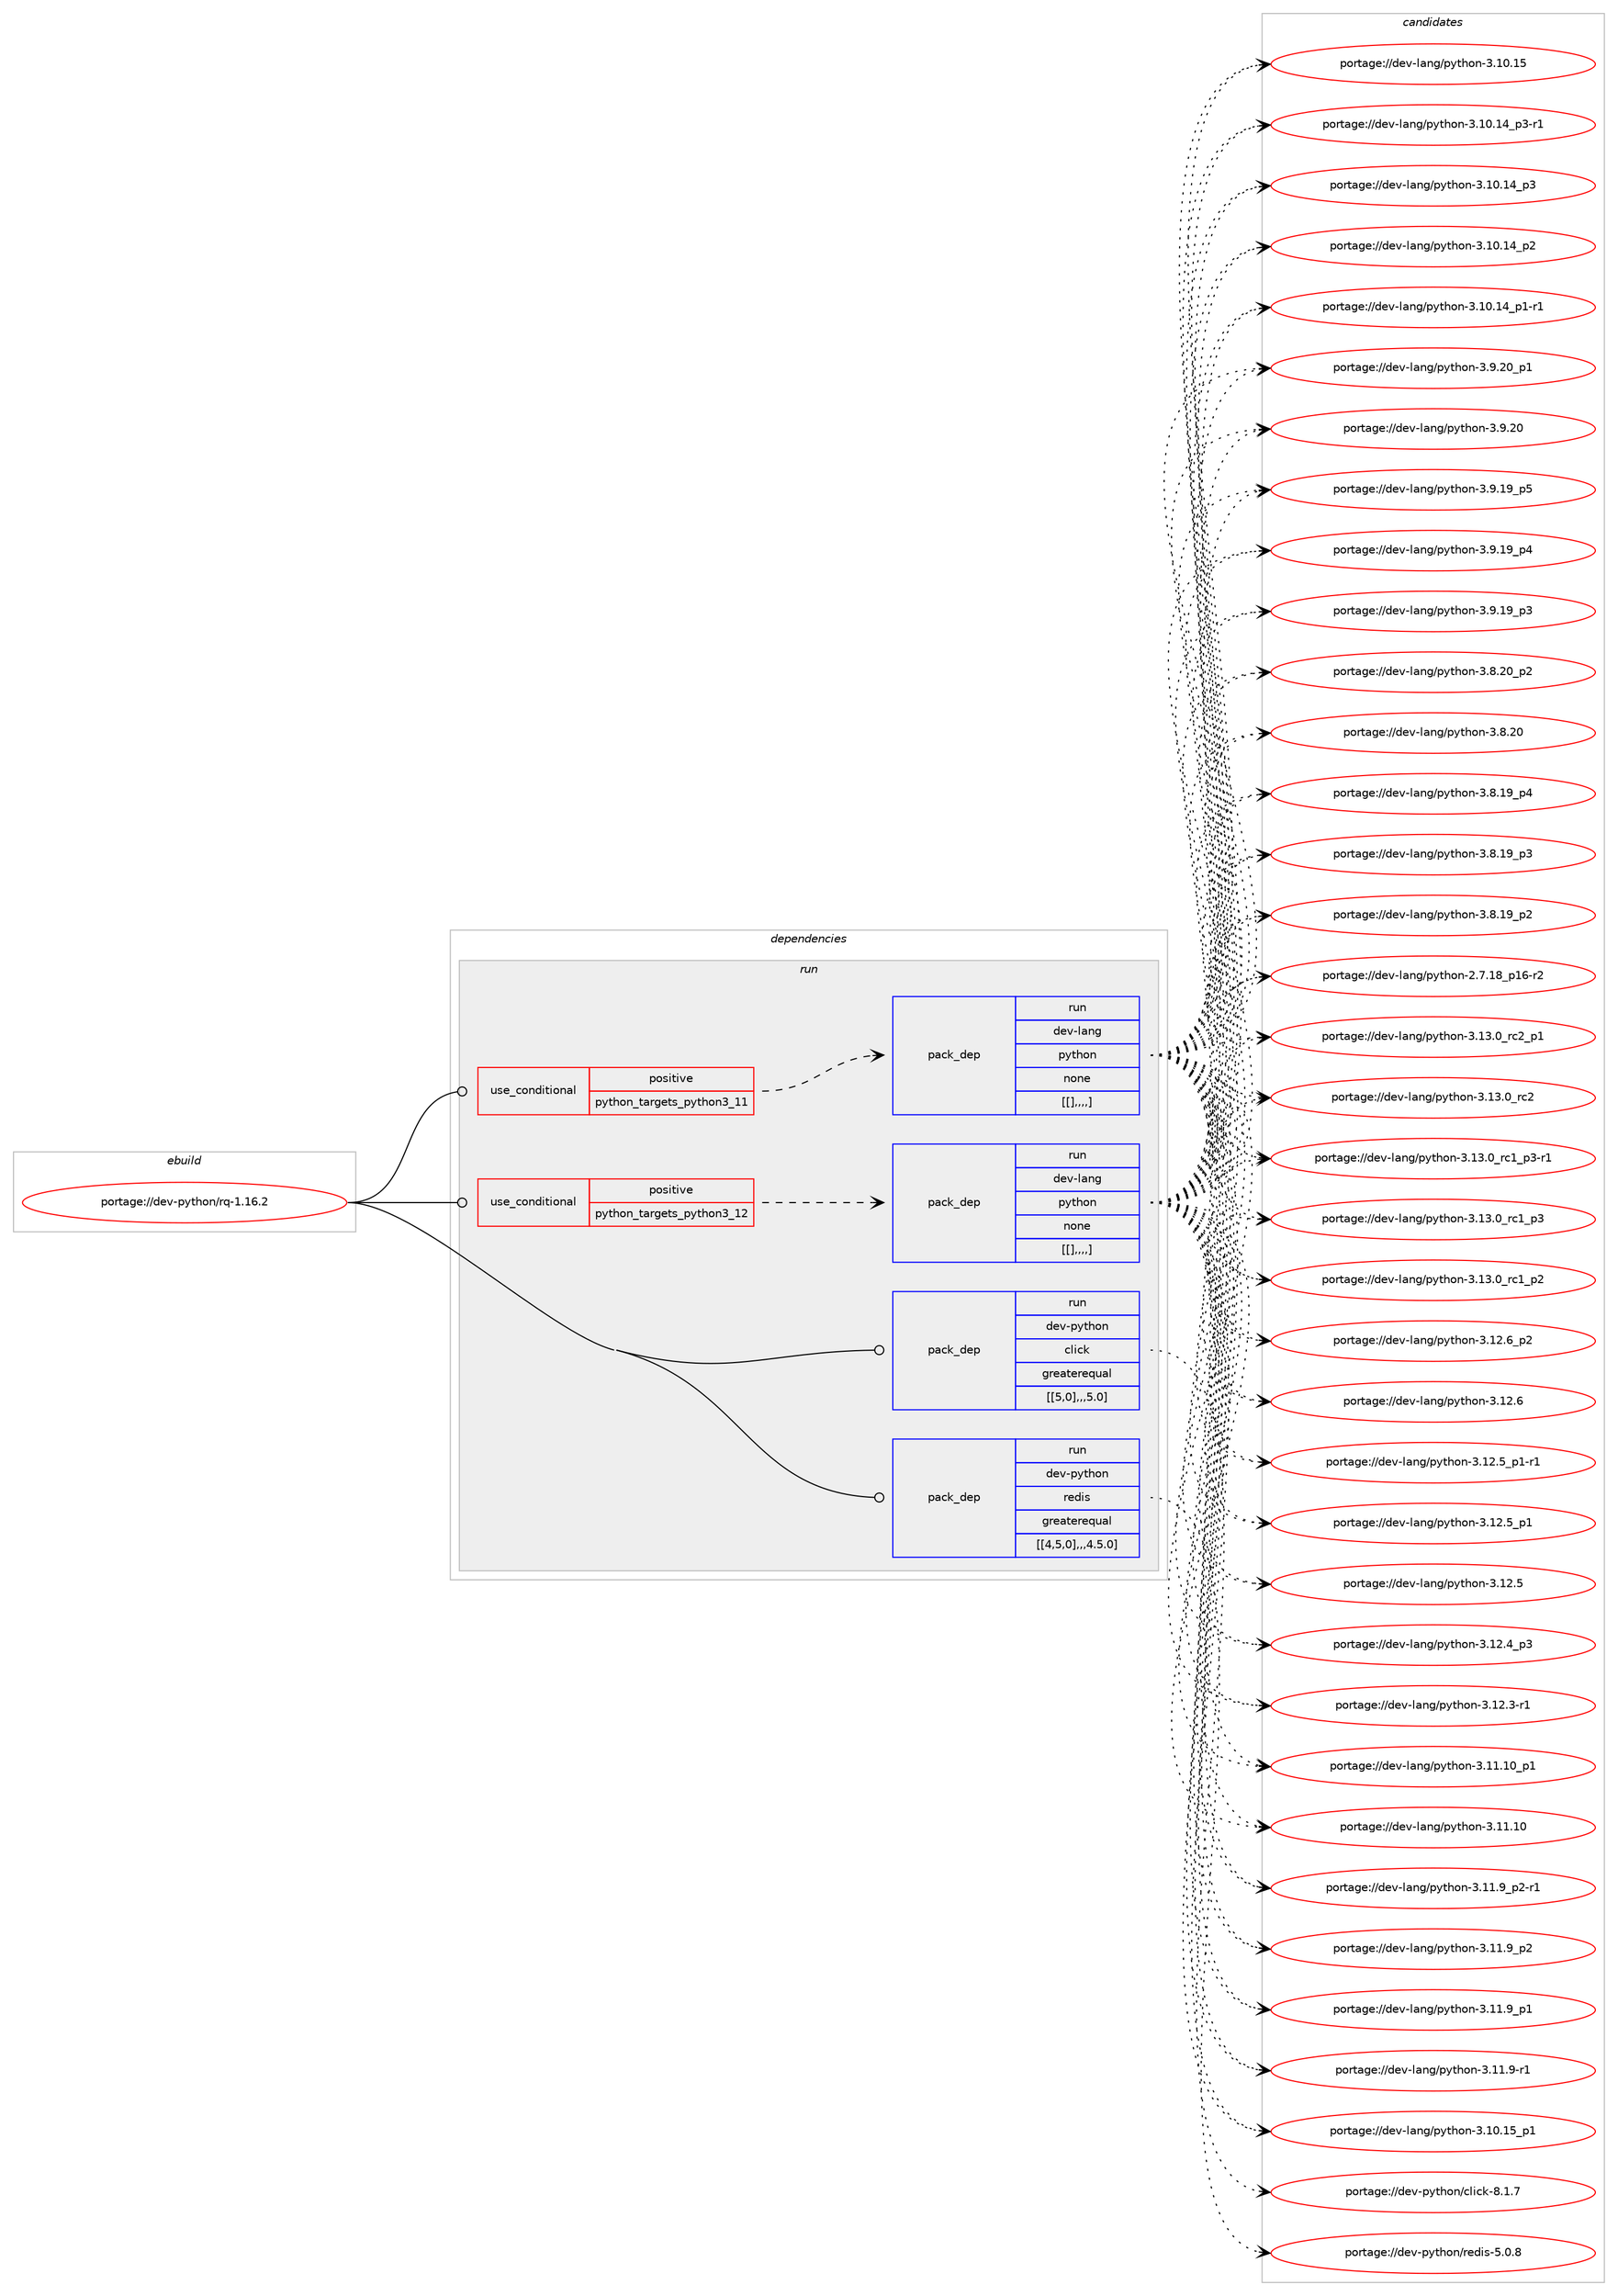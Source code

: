 digraph prolog {

# *************
# Graph options
# *************

newrank=true;
concentrate=true;
compound=true;
graph [rankdir=LR,fontname=Helvetica,fontsize=10,ranksep=1.5];#, ranksep=2.5, nodesep=0.2];
edge  [arrowhead=vee];
node  [fontname=Helvetica,fontsize=10];

# **********
# The ebuild
# **********

subgraph cluster_leftcol {
color=gray;
label=<<i>ebuild</i>>;
id [label="portage://dev-python/rq-1.16.2", color=red, width=4, href="../dev-python/rq-1.16.2.svg"];
}

# ****************
# The dependencies
# ****************

subgraph cluster_midcol {
color=gray;
label=<<i>dependencies</i>>;
subgraph cluster_compile {
fillcolor="#eeeeee";
style=filled;
label=<<i>compile</i>>;
}
subgraph cluster_compileandrun {
fillcolor="#eeeeee";
style=filled;
label=<<i>compile and run</i>>;
}
subgraph cluster_run {
fillcolor="#eeeeee";
style=filled;
label=<<i>run</i>>;
subgraph cond40845 {
dependency165496 [label=<<TABLE BORDER="0" CELLBORDER="1" CELLSPACING="0" CELLPADDING="4"><TR><TD ROWSPAN="3" CELLPADDING="10">use_conditional</TD></TR><TR><TD>positive</TD></TR><TR><TD>python_targets_python3_11</TD></TR></TABLE>>, shape=none, color=red];
subgraph pack123393 {
dependency165497 [label=<<TABLE BORDER="0" CELLBORDER="1" CELLSPACING="0" CELLPADDING="4" WIDTH="220"><TR><TD ROWSPAN="6" CELLPADDING="30">pack_dep</TD></TR><TR><TD WIDTH="110">run</TD></TR><TR><TD>dev-lang</TD></TR><TR><TD>python</TD></TR><TR><TD>none</TD></TR><TR><TD>[[],,,,]</TD></TR></TABLE>>, shape=none, color=blue];
}
dependency165496:e -> dependency165497:w [weight=20,style="dashed",arrowhead="vee"];
}
id:e -> dependency165496:w [weight=20,style="solid",arrowhead="odot"];
subgraph cond40846 {
dependency165498 [label=<<TABLE BORDER="0" CELLBORDER="1" CELLSPACING="0" CELLPADDING="4"><TR><TD ROWSPAN="3" CELLPADDING="10">use_conditional</TD></TR><TR><TD>positive</TD></TR><TR><TD>python_targets_python3_12</TD></TR></TABLE>>, shape=none, color=red];
subgraph pack123394 {
dependency165499 [label=<<TABLE BORDER="0" CELLBORDER="1" CELLSPACING="0" CELLPADDING="4" WIDTH="220"><TR><TD ROWSPAN="6" CELLPADDING="30">pack_dep</TD></TR><TR><TD WIDTH="110">run</TD></TR><TR><TD>dev-lang</TD></TR><TR><TD>python</TD></TR><TR><TD>none</TD></TR><TR><TD>[[],,,,]</TD></TR></TABLE>>, shape=none, color=blue];
}
dependency165498:e -> dependency165499:w [weight=20,style="dashed",arrowhead="vee"];
}
id:e -> dependency165498:w [weight=20,style="solid",arrowhead="odot"];
subgraph pack123395 {
dependency165500 [label=<<TABLE BORDER="0" CELLBORDER="1" CELLSPACING="0" CELLPADDING="4" WIDTH="220"><TR><TD ROWSPAN="6" CELLPADDING="30">pack_dep</TD></TR><TR><TD WIDTH="110">run</TD></TR><TR><TD>dev-python</TD></TR><TR><TD>click</TD></TR><TR><TD>greaterequal</TD></TR><TR><TD>[[5,0],,,5.0]</TD></TR></TABLE>>, shape=none, color=blue];
}
id:e -> dependency165500:w [weight=20,style="solid",arrowhead="odot"];
subgraph pack123396 {
dependency165501 [label=<<TABLE BORDER="0" CELLBORDER="1" CELLSPACING="0" CELLPADDING="4" WIDTH="220"><TR><TD ROWSPAN="6" CELLPADDING="30">pack_dep</TD></TR><TR><TD WIDTH="110">run</TD></TR><TR><TD>dev-python</TD></TR><TR><TD>redis</TD></TR><TR><TD>greaterequal</TD></TR><TR><TD>[[4,5,0],,,4.5.0]</TD></TR></TABLE>>, shape=none, color=blue];
}
id:e -> dependency165501:w [weight=20,style="solid",arrowhead="odot"];
}
}

# **************
# The candidates
# **************

subgraph cluster_choices {
rank=same;
color=gray;
label=<<i>candidates</i>>;

subgraph choice123393 {
color=black;
nodesep=1;
choice100101118451089711010347112121116104111110455146495146489511499509511249 [label="portage://dev-lang/python-3.13.0_rc2_p1", color=red, width=4,href="../dev-lang/python-3.13.0_rc2_p1.svg"];
choice10010111845108971101034711212111610411111045514649514648951149950 [label="portage://dev-lang/python-3.13.0_rc2", color=red, width=4,href="../dev-lang/python-3.13.0_rc2.svg"];
choice1001011184510897110103471121211161041111104551464951464895114994995112514511449 [label="portage://dev-lang/python-3.13.0_rc1_p3-r1", color=red, width=4,href="../dev-lang/python-3.13.0_rc1_p3-r1.svg"];
choice100101118451089711010347112121116104111110455146495146489511499499511251 [label="portage://dev-lang/python-3.13.0_rc1_p3", color=red, width=4,href="../dev-lang/python-3.13.0_rc1_p3.svg"];
choice100101118451089711010347112121116104111110455146495146489511499499511250 [label="portage://dev-lang/python-3.13.0_rc1_p2", color=red, width=4,href="../dev-lang/python-3.13.0_rc1_p2.svg"];
choice100101118451089711010347112121116104111110455146495046549511250 [label="portage://dev-lang/python-3.12.6_p2", color=red, width=4,href="../dev-lang/python-3.12.6_p2.svg"];
choice10010111845108971101034711212111610411111045514649504654 [label="portage://dev-lang/python-3.12.6", color=red, width=4,href="../dev-lang/python-3.12.6.svg"];
choice1001011184510897110103471121211161041111104551464950465395112494511449 [label="portage://dev-lang/python-3.12.5_p1-r1", color=red, width=4,href="../dev-lang/python-3.12.5_p1-r1.svg"];
choice100101118451089711010347112121116104111110455146495046539511249 [label="portage://dev-lang/python-3.12.5_p1", color=red, width=4,href="../dev-lang/python-3.12.5_p1.svg"];
choice10010111845108971101034711212111610411111045514649504653 [label="portage://dev-lang/python-3.12.5", color=red, width=4,href="../dev-lang/python-3.12.5.svg"];
choice100101118451089711010347112121116104111110455146495046529511251 [label="portage://dev-lang/python-3.12.4_p3", color=red, width=4,href="../dev-lang/python-3.12.4_p3.svg"];
choice100101118451089711010347112121116104111110455146495046514511449 [label="portage://dev-lang/python-3.12.3-r1", color=red, width=4,href="../dev-lang/python-3.12.3-r1.svg"];
choice10010111845108971101034711212111610411111045514649494649489511249 [label="portage://dev-lang/python-3.11.10_p1", color=red, width=4,href="../dev-lang/python-3.11.10_p1.svg"];
choice1001011184510897110103471121211161041111104551464949464948 [label="portage://dev-lang/python-3.11.10", color=red, width=4,href="../dev-lang/python-3.11.10.svg"];
choice1001011184510897110103471121211161041111104551464949465795112504511449 [label="portage://dev-lang/python-3.11.9_p2-r1", color=red, width=4,href="../dev-lang/python-3.11.9_p2-r1.svg"];
choice100101118451089711010347112121116104111110455146494946579511250 [label="portage://dev-lang/python-3.11.9_p2", color=red, width=4,href="../dev-lang/python-3.11.9_p2.svg"];
choice100101118451089711010347112121116104111110455146494946579511249 [label="portage://dev-lang/python-3.11.9_p1", color=red, width=4,href="../dev-lang/python-3.11.9_p1.svg"];
choice100101118451089711010347112121116104111110455146494946574511449 [label="portage://dev-lang/python-3.11.9-r1", color=red, width=4,href="../dev-lang/python-3.11.9-r1.svg"];
choice10010111845108971101034711212111610411111045514649484649539511249 [label="portage://dev-lang/python-3.10.15_p1", color=red, width=4,href="../dev-lang/python-3.10.15_p1.svg"];
choice1001011184510897110103471121211161041111104551464948464953 [label="portage://dev-lang/python-3.10.15", color=red, width=4,href="../dev-lang/python-3.10.15.svg"];
choice100101118451089711010347112121116104111110455146494846495295112514511449 [label="portage://dev-lang/python-3.10.14_p3-r1", color=red, width=4,href="../dev-lang/python-3.10.14_p3-r1.svg"];
choice10010111845108971101034711212111610411111045514649484649529511251 [label="portage://dev-lang/python-3.10.14_p3", color=red, width=4,href="../dev-lang/python-3.10.14_p3.svg"];
choice10010111845108971101034711212111610411111045514649484649529511250 [label="portage://dev-lang/python-3.10.14_p2", color=red, width=4,href="../dev-lang/python-3.10.14_p2.svg"];
choice100101118451089711010347112121116104111110455146494846495295112494511449 [label="portage://dev-lang/python-3.10.14_p1-r1", color=red, width=4,href="../dev-lang/python-3.10.14_p1-r1.svg"];
choice100101118451089711010347112121116104111110455146574650489511249 [label="portage://dev-lang/python-3.9.20_p1", color=red, width=4,href="../dev-lang/python-3.9.20_p1.svg"];
choice10010111845108971101034711212111610411111045514657465048 [label="portage://dev-lang/python-3.9.20", color=red, width=4,href="../dev-lang/python-3.9.20.svg"];
choice100101118451089711010347112121116104111110455146574649579511253 [label="portage://dev-lang/python-3.9.19_p5", color=red, width=4,href="../dev-lang/python-3.9.19_p5.svg"];
choice100101118451089711010347112121116104111110455146574649579511252 [label="portage://dev-lang/python-3.9.19_p4", color=red, width=4,href="../dev-lang/python-3.9.19_p4.svg"];
choice100101118451089711010347112121116104111110455146574649579511251 [label="portage://dev-lang/python-3.9.19_p3", color=red, width=4,href="../dev-lang/python-3.9.19_p3.svg"];
choice100101118451089711010347112121116104111110455146564650489511250 [label="portage://dev-lang/python-3.8.20_p2", color=red, width=4,href="../dev-lang/python-3.8.20_p2.svg"];
choice10010111845108971101034711212111610411111045514656465048 [label="portage://dev-lang/python-3.8.20", color=red, width=4,href="../dev-lang/python-3.8.20.svg"];
choice100101118451089711010347112121116104111110455146564649579511252 [label="portage://dev-lang/python-3.8.19_p4", color=red, width=4,href="../dev-lang/python-3.8.19_p4.svg"];
choice100101118451089711010347112121116104111110455146564649579511251 [label="portage://dev-lang/python-3.8.19_p3", color=red, width=4,href="../dev-lang/python-3.8.19_p3.svg"];
choice100101118451089711010347112121116104111110455146564649579511250 [label="portage://dev-lang/python-3.8.19_p2", color=red, width=4,href="../dev-lang/python-3.8.19_p2.svg"];
choice100101118451089711010347112121116104111110455046554649569511249544511450 [label="portage://dev-lang/python-2.7.18_p16-r2", color=red, width=4,href="../dev-lang/python-2.7.18_p16-r2.svg"];
dependency165497:e -> choice100101118451089711010347112121116104111110455146495146489511499509511249:w [style=dotted,weight="100"];
dependency165497:e -> choice10010111845108971101034711212111610411111045514649514648951149950:w [style=dotted,weight="100"];
dependency165497:e -> choice1001011184510897110103471121211161041111104551464951464895114994995112514511449:w [style=dotted,weight="100"];
dependency165497:e -> choice100101118451089711010347112121116104111110455146495146489511499499511251:w [style=dotted,weight="100"];
dependency165497:e -> choice100101118451089711010347112121116104111110455146495146489511499499511250:w [style=dotted,weight="100"];
dependency165497:e -> choice100101118451089711010347112121116104111110455146495046549511250:w [style=dotted,weight="100"];
dependency165497:e -> choice10010111845108971101034711212111610411111045514649504654:w [style=dotted,weight="100"];
dependency165497:e -> choice1001011184510897110103471121211161041111104551464950465395112494511449:w [style=dotted,weight="100"];
dependency165497:e -> choice100101118451089711010347112121116104111110455146495046539511249:w [style=dotted,weight="100"];
dependency165497:e -> choice10010111845108971101034711212111610411111045514649504653:w [style=dotted,weight="100"];
dependency165497:e -> choice100101118451089711010347112121116104111110455146495046529511251:w [style=dotted,weight="100"];
dependency165497:e -> choice100101118451089711010347112121116104111110455146495046514511449:w [style=dotted,weight="100"];
dependency165497:e -> choice10010111845108971101034711212111610411111045514649494649489511249:w [style=dotted,weight="100"];
dependency165497:e -> choice1001011184510897110103471121211161041111104551464949464948:w [style=dotted,weight="100"];
dependency165497:e -> choice1001011184510897110103471121211161041111104551464949465795112504511449:w [style=dotted,weight="100"];
dependency165497:e -> choice100101118451089711010347112121116104111110455146494946579511250:w [style=dotted,weight="100"];
dependency165497:e -> choice100101118451089711010347112121116104111110455146494946579511249:w [style=dotted,weight="100"];
dependency165497:e -> choice100101118451089711010347112121116104111110455146494946574511449:w [style=dotted,weight="100"];
dependency165497:e -> choice10010111845108971101034711212111610411111045514649484649539511249:w [style=dotted,weight="100"];
dependency165497:e -> choice1001011184510897110103471121211161041111104551464948464953:w [style=dotted,weight="100"];
dependency165497:e -> choice100101118451089711010347112121116104111110455146494846495295112514511449:w [style=dotted,weight="100"];
dependency165497:e -> choice10010111845108971101034711212111610411111045514649484649529511251:w [style=dotted,weight="100"];
dependency165497:e -> choice10010111845108971101034711212111610411111045514649484649529511250:w [style=dotted,weight="100"];
dependency165497:e -> choice100101118451089711010347112121116104111110455146494846495295112494511449:w [style=dotted,weight="100"];
dependency165497:e -> choice100101118451089711010347112121116104111110455146574650489511249:w [style=dotted,weight="100"];
dependency165497:e -> choice10010111845108971101034711212111610411111045514657465048:w [style=dotted,weight="100"];
dependency165497:e -> choice100101118451089711010347112121116104111110455146574649579511253:w [style=dotted,weight="100"];
dependency165497:e -> choice100101118451089711010347112121116104111110455146574649579511252:w [style=dotted,weight="100"];
dependency165497:e -> choice100101118451089711010347112121116104111110455146574649579511251:w [style=dotted,weight="100"];
dependency165497:e -> choice100101118451089711010347112121116104111110455146564650489511250:w [style=dotted,weight="100"];
dependency165497:e -> choice10010111845108971101034711212111610411111045514656465048:w [style=dotted,weight="100"];
dependency165497:e -> choice100101118451089711010347112121116104111110455146564649579511252:w [style=dotted,weight="100"];
dependency165497:e -> choice100101118451089711010347112121116104111110455146564649579511251:w [style=dotted,weight="100"];
dependency165497:e -> choice100101118451089711010347112121116104111110455146564649579511250:w [style=dotted,weight="100"];
dependency165497:e -> choice100101118451089711010347112121116104111110455046554649569511249544511450:w [style=dotted,weight="100"];
}
subgraph choice123394 {
color=black;
nodesep=1;
choice100101118451089711010347112121116104111110455146495146489511499509511249 [label="portage://dev-lang/python-3.13.0_rc2_p1", color=red, width=4,href="../dev-lang/python-3.13.0_rc2_p1.svg"];
choice10010111845108971101034711212111610411111045514649514648951149950 [label="portage://dev-lang/python-3.13.0_rc2", color=red, width=4,href="../dev-lang/python-3.13.0_rc2.svg"];
choice1001011184510897110103471121211161041111104551464951464895114994995112514511449 [label="portage://dev-lang/python-3.13.0_rc1_p3-r1", color=red, width=4,href="../dev-lang/python-3.13.0_rc1_p3-r1.svg"];
choice100101118451089711010347112121116104111110455146495146489511499499511251 [label="portage://dev-lang/python-3.13.0_rc1_p3", color=red, width=4,href="../dev-lang/python-3.13.0_rc1_p3.svg"];
choice100101118451089711010347112121116104111110455146495146489511499499511250 [label="portage://dev-lang/python-3.13.0_rc1_p2", color=red, width=4,href="../dev-lang/python-3.13.0_rc1_p2.svg"];
choice100101118451089711010347112121116104111110455146495046549511250 [label="portage://dev-lang/python-3.12.6_p2", color=red, width=4,href="../dev-lang/python-3.12.6_p2.svg"];
choice10010111845108971101034711212111610411111045514649504654 [label="portage://dev-lang/python-3.12.6", color=red, width=4,href="../dev-lang/python-3.12.6.svg"];
choice1001011184510897110103471121211161041111104551464950465395112494511449 [label="portage://dev-lang/python-3.12.5_p1-r1", color=red, width=4,href="../dev-lang/python-3.12.5_p1-r1.svg"];
choice100101118451089711010347112121116104111110455146495046539511249 [label="portage://dev-lang/python-3.12.5_p1", color=red, width=4,href="../dev-lang/python-3.12.5_p1.svg"];
choice10010111845108971101034711212111610411111045514649504653 [label="portage://dev-lang/python-3.12.5", color=red, width=4,href="../dev-lang/python-3.12.5.svg"];
choice100101118451089711010347112121116104111110455146495046529511251 [label="portage://dev-lang/python-3.12.4_p3", color=red, width=4,href="../dev-lang/python-3.12.4_p3.svg"];
choice100101118451089711010347112121116104111110455146495046514511449 [label="portage://dev-lang/python-3.12.3-r1", color=red, width=4,href="../dev-lang/python-3.12.3-r1.svg"];
choice10010111845108971101034711212111610411111045514649494649489511249 [label="portage://dev-lang/python-3.11.10_p1", color=red, width=4,href="../dev-lang/python-3.11.10_p1.svg"];
choice1001011184510897110103471121211161041111104551464949464948 [label="portage://dev-lang/python-3.11.10", color=red, width=4,href="../dev-lang/python-3.11.10.svg"];
choice1001011184510897110103471121211161041111104551464949465795112504511449 [label="portage://dev-lang/python-3.11.9_p2-r1", color=red, width=4,href="../dev-lang/python-3.11.9_p2-r1.svg"];
choice100101118451089711010347112121116104111110455146494946579511250 [label="portage://dev-lang/python-3.11.9_p2", color=red, width=4,href="../dev-lang/python-3.11.9_p2.svg"];
choice100101118451089711010347112121116104111110455146494946579511249 [label="portage://dev-lang/python-3.11.9_p1", color=red, width=4,href="../dev-lang/python-3.11.9_p1.svg"];
choice100101118451089711010347112121116104111110455146494946574511449 [label="portage://dev-lang/python-3.11.9-r1", color=red, width=4,href="../dev-lang/python-3.11.9-r1.svg"];
choice10010111845108971101034711212111610411111045514649484649539511249 [label="portage://dev-lang/python-3.10.15_p1", color=red, width=4,href="../dev-lang/python-3.10.15_p1.svg"];
choice1001011184510897110103471121211161041111104551464948464953 [label="portage://dev-lang/python-3.10.15", color=red, width=4,href="../dev-lang/python-3.10.15.svg"];
choice100101118451089711010347112121116104111110455146494846495295112514511449 [label="portage://dev-lang/python-3.10.14_p3-r1", color=red, width=4,href="../dev-lang/python-3.10.14_p3-r1.svg"];
choice10010111845108971101034711212111610411111045514649484649529511251 [label="portage://dev-lang/python-3.10.14_p3", color=red, width=4,href="../dev-lang/python-3.10.14_p3.svg"];
choice10010111845108971101034711212111610411111045514649484649529511250 [label="portage://dev-lang/python-3.10.14_p2", color=red, width=4,href="../dev-lang/python-3.10.14_p2.svg"];
choice100101118451089711010347112121116104111110455146494846495295112494511449 [label="portage://dev-lang/python-3.10.14_p1-r1", color=red, width=4,href="../dev-lang/python-3.10.14_p1-r1.svg"];
choice100101118451089711010347112121116104111110455146574650489511249 [label="portage://dev-lang/python-3.9.20_p1", color=red, width=4,href="../dev-lang/python-3.9.20_p1.svg"];
choice10010111845108971101034711212111610411111045514657465048 [label="portage://dev-lang/python-3.9.20", color=red, width=4,href="../dev-lang/python-3.9.20.svg"];
choice100101118451089711010347112121116104111110455146574649579511253 [label="portage://dev-lang/python-3.9.19_p5", color=red, width=4,href="../dev-lang/python-3.9.19_p5.svg"];
choice100101118451089711010347112121116104111110455146574649579511252 [label="portage://dev-lang/python-3.9.19_p4", color=red, width=4,href="../dev-lang/python-3.9.19_p4.svg"];
choice100101118451089711010347112121116104111110455146574649579511251 [label="portage://dev-lang/python-3.9.19_p3", color=red, width=4,href="../dev-lang/python-3.9.19_p3.svg"];
choice100101118451089711010347112121116104111110455146564650489511250 [label="portage://dev-lang/python-3.8.20_p2", color=red, width=4,href="../dev-lang/python-3.8.20_p2.svg"];
choice10010111845108971101034711212111610411111045514656465048 [label="portage://dev-lang/python-3.8.20", color=red, width=4,href="../dev-lang/python-3.8.20.svg"];
choice100101118451089711010347112121116104111110455146564649579511252 [label="portage://dev-lang/python-3.8.19_p4", color=red, width=4,href="../dev-lang/python-3.8.19_p4.svg"];
choice100101118451089711010347112121116104111110455146564649579511251 [label="portage://dev-lang/python-3.8.19_p3", color=red, width=4,href="../dev-lang/python-3.8.19_p3.svg"];
choice100101118451089711010347112121116104111110455146564649579511250 [label="portage://dev-lang/python-3.8.19_p2", color=red, width=4,href="../dev-lang/python-3.8.19_p2.svg"];
choice100101118451089711010347112121116104111110455046554649569511249544511450 [label="portage://dev-lang/python-2.7.18_p16-r2", color=red, width=4,href="../dev-lang/python-2.7.18_p16-r2.svg"];
dependency165499:e -> choice100101118451089711010347112121116104111110455146495146489511499509511249:w [style=dotted,weight="100"];
dependency165499:e -> choice10010111845108971101034711212111610411111045514649514648951149950:w [style=dotted,weight="100"];
dependency165499:e -> choice1001011184510897110103471121211161041111104551464951464895114994995112514511449:w [style=dotted,weight="100"];
dependency165499:e -> choice100101118451089711010347112121116104111110455146495146489511499499511251:w [style=dotted,weight="100"];
dependency165499:e -> choice100101118451089711010347112121116104111110455146495146489511499499511250:w [style=dotted,weight="100"];
dependency165499:e -> choice100101118451089711010347112121116104111110455146495046549511250:w [style=dotted,weight="100"];
dependency165499:e -> choice10010111845108971101034711212111610411111045514649504654:w [style=dotted,weight="100"];
dependency165499:e -> choice1001011184510897110103471121211161041111104551464950465395112494511449:w [style=dotted,weight="100"];
dependency165499:e -> choice100101118451089711010347112121116104111110455146495046539511249:w [style=dotted,weight="100"];
dependency165499:e -> choice10010111845108971101034711212111610411111045514649504653:w [style=dotted,weight="100"];
dependency165499:e -> choice100101118451089711010347112121116104111110455146495046529511251:w [style=dotted,weight="100"];
dependency165499:e -> choice100101118451089711010347112121116104111110455146495046514511449:w [style=dotted,weight="100"];
dependency165499:e -> choice10010111845108971101034711212111610411111045514649494649489511249:w [style=dotted,weight="100"];
dependency165499:e -> choice1001011184510897110103471121211161041111104551464949464948:w [style=dotted,weight="100"];
dependency165499:e -> choice1001011184510897110103471121211161041111104551464949465795112504511449:w [style=dotted,weight="100"];
dependency165499:e -> choice100101118451089711010347112121116104111110455146494946579511250:w [style=dotted,weight="100"];
dependency165499:e -> choice100101118451089711010347112121116104111110455146494946579511249:w [style=dotted,weight="100"];
dependency165499:e -> choice100101118451089711010347112121116104111110455146494946574511449:w [style=dotted,weight="100"];
dependency165499:e -> choice10010111845108971101034711212111610411111045514649484649539511249:w [style=dotted,weight="100"];
dependency165499:e -> choice1001011184510897110103471121211161041111104551464948464953:w [style=dotted,weight="100"];
dependency165499:e -> choice100101118451089711010347112121116104111110455146494846495295112514511449:w [style=dotted,weight="100"];
dependency165499:e -> choice10010111845108971101034711212111610411111045514649484649529511251:w [style=dotted,weight="100"];
dependency165499:e -> choice10010111845108971101034711212111610411111045514649484649529511250:w [style=dotted,weight="100"];
dependency165499:e -> choice100101118451089711010347112121116104111110455146494846495295112494511449:w [style=dotted,weight="100"];
dependency165499:e -> choice100101118451089711010347112121116104111110455146574650489511249:w [style=dotted,weight="100"];
dependency165499:e -> choice10010111845108971101034711212111610411111045514657465048:w [style=dotted,weight="100"];
dependency165499:e -> choice100101118451089711010347112121116104111110455146574649579511253:w [style=dotted,weight="100"];
dependency165499:e -> choice100101118451089711010347112121116104111110455146574649579511252:w [style=dotted,weight="100"];
dependency165499:e -> choice100101118451089711010347112121116104111110455146574649579511251:w [style=dotted,weight="100"];
dependency165499:e -> choice100101118451089711010347112121116104111110455146564650489511250:w [style=dotted,weight="100"];
dependency165499:e -> choice10010111845108971101034711212111610411111045514656465048:w [style=dotted,weight="100"];
dependency165499:e -> choice100101118451089711010347112121116104111110455146564649579511252:w [style=dotted,weight="100"];
dependency165499:e -> choice100101118451089711010347112121116104111110455146564649579511251:w [style=dotted,weight="100"];
dependency165499:e -> choice100101118451089711010347112121116104111110455146564649579511250:w [style=dotted,weight="100"];
dependency165499:e -> choice100101118451089711010347112121116104111110455046554649569511249544511450:w [style=dotted,weight="100"];
}
subgraph choice123395 {
color=black;
nodesep=1;
choice10010111845112121116104111110479910810599107455646494655 [label="portage://dev-python/click-8.1.7", color=red, width=4,href="../dev-python/click-8.1.7.svg"];
dependency165500:e -> choice10010111845112121116104111110479910810599107455646494655:w [style=dotted,weight="100"];
}
subgraph choice123396 {
color=black;
nodesep=1;
choice1001011184511212111610411111047114101100105115455346484656 [label="portage://dev-python/redis-5.0.8", color=red, width=4,href="../dev-python/redis-5.0.8.svg"];
dependency165501:e -> choice1001011184511212111610411111047114101100105115455346484656:w [style=dotted,weight="100"];
}
}

}
